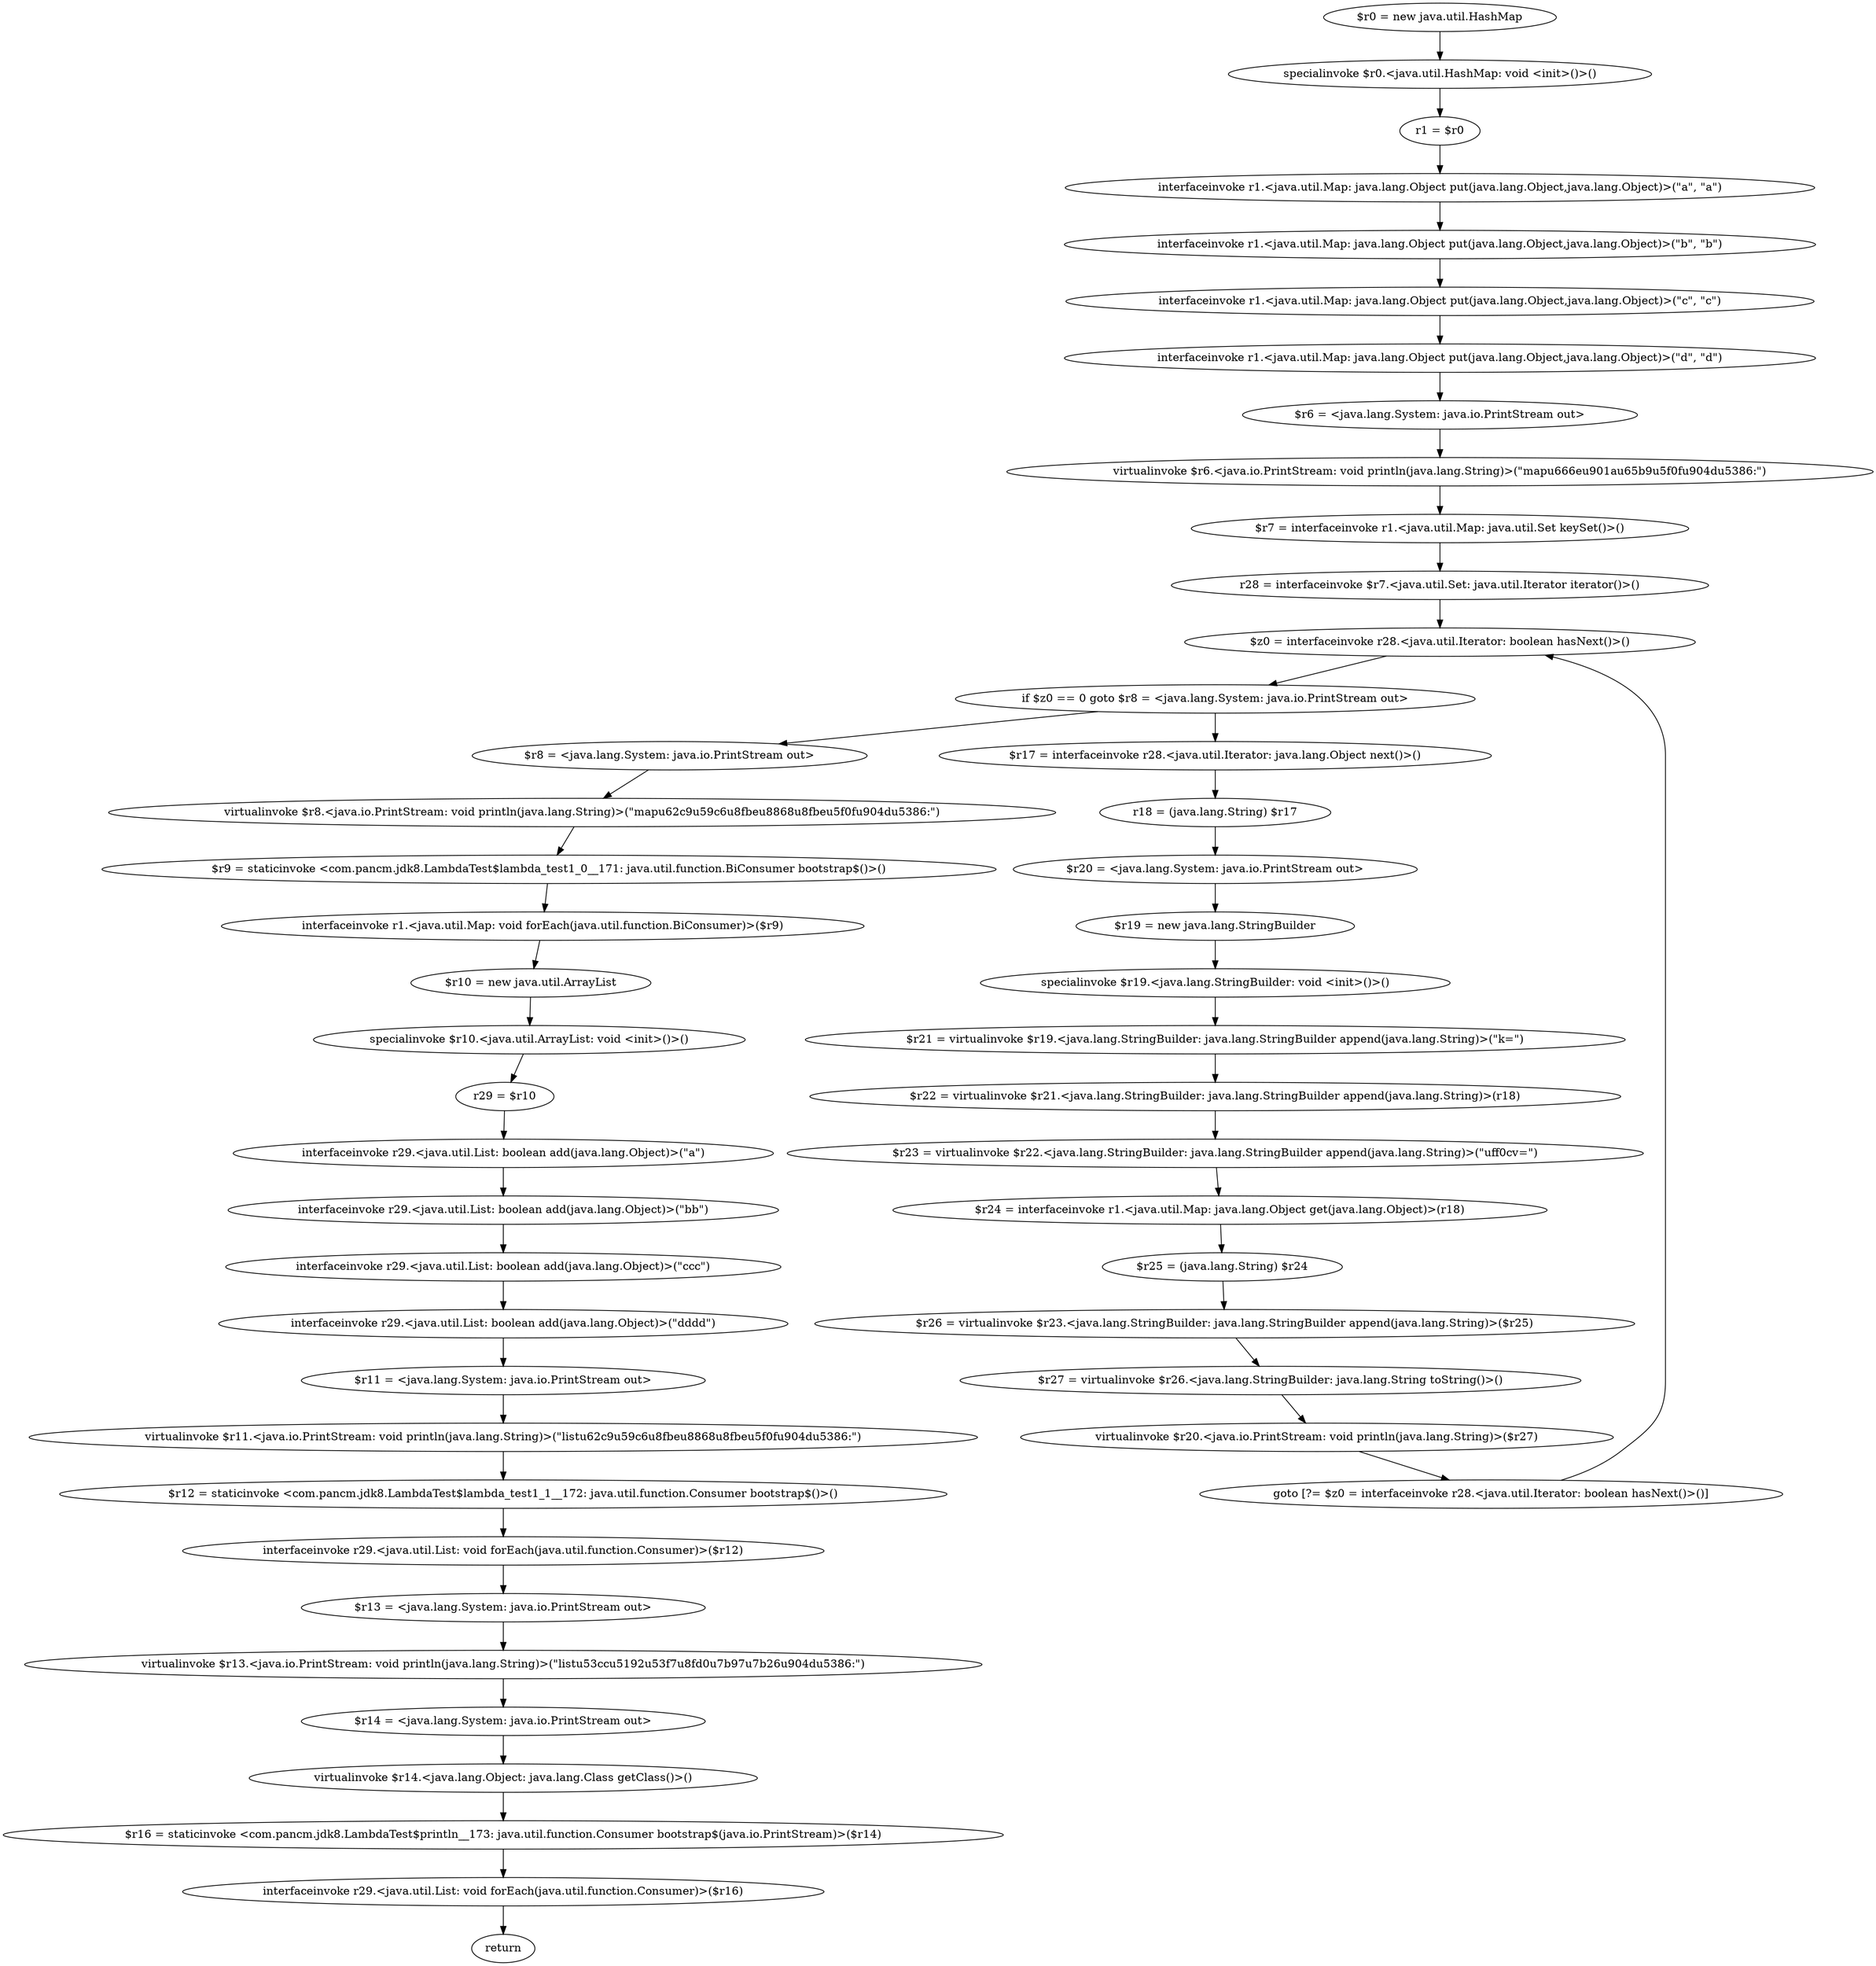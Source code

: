 digraph "unitGraph" {
    "$r0 = new java.util.HashMap"
    "specialinvoke $r0.<java.util.HashMap: void <init>()>()"
    "r1 = $r0"
    "interfaceinvoke r1.<java.util.Map: java.lang.Object put(java.lang.Object,java.lang.Object)>(\"a\", \"a\")"
    "interfaceinvoke r1.<java.util.Map: java.lang.Object put(java.lang.Object,java.lang.Object)>(\"b\", \"b\")"
    "interfaceinvoke r1.<java.util.Map: java.lang.Object put(java.lang.Object,java.lang.Object)>(\"c\", \"c\")"
    "interfaceinvoke r1.<java.util.Map: java.lang.Object put(java.lang.Object,java.lang.Object)>(\"d\", \"d\")"
    "$r6 = <java.lang.System: java.io.PrintStream out>"
    "virtualinvoke $r6.<java.io.PrintStream: void println(java.lang.String)>(\"map\u666e\u901a\u65b9\u5f0f\u904d\u5386:\")"
    "$r7 = interfaceinvoke r1.<java.util.Map: java.util.Set keySet()>()"
    "r28 = interfaceinvoke $r7.<java.util.Set: java.util.Iterator iterator()>()"
    "$z0 = interfaceinvoke r28.<java.util.Iterator: boolean hasNext()>()"
    "if $z0 == 0 goto $r8 = <java.lang.System: java.io.PrintStream out>"
    "$r17 = interfaceinvoke r28.<java.util.Iterator: java.lang.Object next()>()"
    "r18 = (java.lang.String) $r17"
    "$r20 = <java.lang.System: java.io.PrintStream out>"
    "$r19 = new java.lang.StringBuilder"
    "specialinvoke $r19.<java.lang.StringBuilder: void <init>()>()"
    "$r21 = virtualinvoke $r19.<java.lang.StringBuilder: java.lang.StringBuilder append(java.lang.String)>(\"k=\")"
    "$r22 = virtualinvoke $r21.<java.lang.StringBuilder: java.lang.StringBuilder append(java.lang.String)>(r18)"
    "$r23 = virtualinvoke $r22.<java.lang.StringBuilder: java.lang.StringBuilder append(java.lang.String)>(\"\uff0cv=\")"
    "$r24 = interfaceinvoke r1.<java.util.Map: java.lang.Object get(java.lang.Object)>(r18)"
    "$r25 = (java.lang.String) $r24"
    "$r26 = virtualinvoke $r23.<java.lang.StringBuilder: java.lang.StringBuilder append(java.lang.String)>($r25)"
    "$r27 = virtualinvoke $r26.<java.lang.StringBuilder: java.lang.String toString()>()"
    "virtualinvoke $r20.<java.io.PrintStream: void println(java.lang.String)>($r27)"
    "goto [?= $z0 = interfaceinvoke r28.<java.util.Iterator: boolean hasNext()>()]"
    "$r8 = <java.lang.System: java.io.PrintStream out>"
    "virtualinvoke $r8.<java.io.PrintStream: void println(java.lang.String)>(\"map\u62c9\u59c6\u8fbe\u8868\u8fbe\u5f0f\u904d\u5386:\")"
    "$r9 = staticinvoke <com.pancm.jdk8.LambdaTest$lambda_test1_0__171: java.util.function.BiConsumer bootstrap$()>()"
    "interfaceinvoke r1.<java.util.Map: void forEach(java.util.function.BiConsumer)>($r9)"
    "$r10 = new java.util.ArrayList"
    "specialinvoke $r10.<java.util.ArrayList: void <init>()>()"
    "r29 = $r10"
    "interfaceinvoke r29.<java.util.List: boolean add(java.lang.Object)>(\"a\")"
    "interfaceinvoke r29.<java.util.List: boolean add(java.lang.Object)>(\"bb\")"
    "interfaceinvoke r29.<java.util.List: boolean add(java.lang.Object)>(\"ccc\")"
    "interfaceinvoke r29.<java.util.List: boolean add(java.lang.Object)>(\"dddd\")"
    "$r11 = <java.lang.System: java.io.PrintStream out>"
    "virtualinvoke $r11.<java.io.PrintStream: void println(java.lang.String)>(\"list\u62c9\u59c6\u8fbe\u8868\u8fbe\u5f0f\u904d\u5386:\")"
    "$r12 = staticinvoke <com.pancm.jdk8.LambdaTest$lambda_test1_1__172: java.util.function.Consumer bootstrap$()>()"
    "interfaceinvoke r29.<java.util.List: void forEach(java.util.function.Consumer)>($r12)"
    "$r13 = <java.lang.System: java.io.PrintStream out>"
    "virtualinvoke $r13.<java.io.PrintStream: void println(java.lang.String)>(\"list\u53cc\u5192\u53f7\u8fd0\u7b97\u7b26\u904d\u5386:\")"
    "$r14 = <java.lang.System: java.io.PrintStream out>"
    "virtualinvoke $r14.<java.lang.Object: java.lang.Class getClass()>()"
    "$r16 = staticinvoke <com.pancm.jdk8.LambdaTest$println__173: java.util.function.Consumer bootstrap$(java.io.PrintStream)>($r14)"
    "interfaceinvoke r29.<java.util.List: void forEach(java.util.function.Consumer)>($r16)"
    "return"
    "$r0 = new java.util.HashMap"->"specialinvoke $r0.<java.util.HashMap: void <init>()>()";
    "specialinvoke $r0.<java.util.HashMap: void <init>()>()"->"r1 = $r0";
    "r1 = $r0"->"interfaceinvoke r1.<java.util.Map: java.lang.Object put(java.lang.Object,java.lang.Object)>(\"a\", \"a\")";
    "interfaceinvoke r1.<java.util.Map: java.lang.Object put(java.lang.Object,java.lang.Object)>(\"a\", \"a\")"->"interfaceinvoke r1.<java.util.Map: java.lang.Object put(java.lang.Object,java.lang.Object)>(\"b\", \"b\")";
    "interfaceinvoke r1.<java.util.Map: java.lang.Object put(java.lang.Object,java.lang.Object)>(\"b\", \"b\")"->"interfaceinvoke r1.<java.util.Map: java.lang.Object put(java.lang.Object,java.lang.Object)>(\"c\", \"c\")";
    "interfaceinvoke r1.<java.util.Map: java.lang.Object put(java.lang.Object,java.lang.Object)>(\"c\", \"c\")"->"interfaceinvoke r1.<java.util.Map: java.lang.Object put(java.lang.Object,java.lang.Object)>(\"d\", \"d\")";
    "interfaceinvoke r1.<java.util.Map: java.lang.Object put(java.lang.Object,java.lang.Object)>(\"d\", \"d\")"->"$r6 = <java.lang.System: java.io.PrintStream out>";
    "$r6 = <java.lang.System: java.io.PrintStream out>"->"virtualinvoke $r6.<java.io.PrintStream: void println(java.lang.String)>(\"map\u666e\u901a\u65b9\u5f0f\u904d\u5386:\")";
    "virtualinvoke $r6.<java.io.PrintStream: void println(java.lang.String)>(\"map\u666e\u901a\u65b9\u5f0f\u904d\u5386:\")"->"$r7 = interfaceinvoke r1.<java.util.Map: java.util.Set keySet()>()";
    "$r7 = interfaceinvoke r1.<java.util.Map: java.util.Set keySet()>()"->"r28 = interfaceinvoke $r7.<java.util.Set: java.util.Iterator iterator()>()";
    "r28 = interfaceinvoke $r7.<java.util.Set: java.util.Iterator iterator()>()"->"$z0 = interfaceinvoke r28.<java.util.Iterator: boolean hasNext()>()";
    "$z0 = interfaceinvoke r28.<java.util.Iterator: boolean hasNext()>()"->"if $z0 == 0 goto $r8 = <java.lang.System: java.io.PrintStream out>";
    "if $z0 == 0 goto $r8 = <java.lang.System: java.io.PrintStream out>"->"$r17 = interfaceinvoke r28.<java.util.Iterator: java.lang.Object next()>()";
    "if $z0 == 0 goto $r8 = <java.lang.System: java.io.PrintStream out>"->"$r8 = <java.lang.System: java.io.PrintStream out>";
    "$r17 = interfaceinvoke r28.<java.util.Iterator: java.lang.Object next()>()"->"r18 = (java.lang.String) $r17";
    "r18 = (java.lang.String) $r17"->"$r20 = <java.lang.System: java.io.PrintStream out>";
    "$r20 = <java.lang.System: java.io.PrintStream out>"->"$r19 = new java.lang.StringBuilder";
    "$r19 = new java.lang.StringBuilder"->"specialinvoke $r19.<java.lang.StringBuilder: void <init>()>()";
    "specialinvoke $r19.<java.lang.StringBuilder: void <init>()>()"->"$r21 = virtualinvoke $r19.<java.lang.StringBuilder: java.lang.StringBuilder append(java.lang.String)>(\"k=\")";
    "$r21 = virtualinvoke $r19.<java.lang.StringBuilder: java.lang.StringBuilder append(java.lang.String)>(\"k=\")"->"$r22 = virtualinvoke $r21.<java.lang.StringBuilder: java.lang.StringBuilder append(java.lang.String)>(r18)";
    "$r22 = virtualinvoke $r21.<java.lang.StringBuilder: java.lang.StringBuilder append(java.lang.String)>(r18)"->"$r23 = virtualinvoke $r22.<java.lang.StringBuilder: java.lang.StringBuilder append(java.lang.String)>(\"\uff0cv=\")";
    "$r23 = virtualinvoke $r22.<java.lang.StringBuilder: java.lang.StringBuilder append(java.lang.String)>(\"\uff0cv=\")"->"$r24 = interfaceinvoke r1.<java.util.Map: java.lang.Object get(java.lang.Object)>(r18)";
    "$r24 = interfaceinvoke r1.<java.util.Map: java.lang.Object get(java.lang.Object)>(r18)"->"$r25 = (java.lang.String) $r24";
    "$r25 = (java.lang.String) $r24"->"$r26 = virtualinvoke $r23.<java.lang.StringBuilder: java.lang.StringBuilder append(java.lang.String)>($r25)";
    "$r26 = virtualinvoke $r23.<java.lang.StringBuilder: java.lang.StringBuilder append(java.lang.String)>($r25)"->"$r27 = virtualinvoke $r26.<java.lang.StringBuilder: java.lang.String toString()>()";
    "$r27 = virtualinvoke $r26.<java.lang.StringBuilder: java.lang.String toString()>()"->"virtualinvoke $r20.<java.io.PrintStream: void println(java.lang.String)>($r27)";
    "virtualinvoke $r20.<java.io.PrintStream: void println(java.lang.String)>($r27)"->"goto [?= $z0 = interfaceinvoke r28.<java.util.Iterator: boolean hasNext()>()]";
    "goto [?= $z0 = interfaceinvoke r28.<java.util.Iterator: boolean hasNext()>()]"->"$z0 = interfaceinvoke r28.<java.util.Iterator: boolean hasNext()>()";
    "$r8 = <java.lang.System: java.io.PrintStream out>"->"virtualinvoke $r8.<java.io.PrintStream: void println(java.lang.String)>(\"map\u62c9\u59c6\u8fbe\u8868\u8fbe\u5f0f\u904d\u5386:\")";
    "virtualinvoke $r8.<java.io.PrintStream: void println(java.lang.String)>(\"map\u62c9\u59c6\u8fbe\u8868\u8fbe\u5f0f\u904d\u5386:\")"->"$r9 = staticinvoke <com.pancm.jdk8.LambdaTest$lambda_test1_0__171: java.util.function.BiConsumer bootstrap$()>()";
    "$r9 = staticinvoke <com.pancm.jdk8.LambdaTest$lambda_test1_0__171: java.util.function.BiConsumer bootstrap$()>()"->"interfaceinvoke r1.<java.util.Map: void forEach(java.util.function.BiConsumer)>($r9)";
    "interfaceinvoke r1.<java.util.Map: void forEach(java.util.function.BiConsumer)>($r9)"->"$r10 = new java.util.ArrayList";
    "$r10 = new java.util.ArrayList"->"specialinvoke $r10.<java.util.ArrayList: void <init>()>()";
    "specialinvoke $r10.<java.util.ArrayList: void <init>()>()"->"r29 = $r10";
    "r29 = $r10"->"interfaceinvoke r29.<java.util.List: boolean add(java.lang.Object)>(\"a\")";
    "interfaceinvoke r29.<java.util.List: boolean add(java.lang.Object)>(\"a\")"->"interfaceinvoke r29.<java.util.List: boolean add(java.lang.Object)>(\"bb\")";
    "interfaceinvoke r29.<java.util.List: boolean add(java.lang.Object)>(\"bb\")"->"interfaceinvoke r29.<java.util.List: boolean add(java.lang.Object)>(\"ccc\")";
    "interfaceinvoke r29.<java.util.List: boolean add(java.lang.Object)>(\"ccc\")"->"interfaceinvoke r29.<java.util.List: boolean add(java.lang.Object)>(\"dddd\")";
    "interfaceinvoke r29.<java.util.List: boolean add(java.lang.Object)>(\"dddd\")"->"$r11 = <java.lang.System: java.io.PrintStream out>";
    "$r11 = <java.lang.System: java.io.PrintStream out>"->"virtualinvoke $r11.<java.io.PrintStream: void println(java.lang.String)>(\"list\u62c9\u59c6\u8fbe\u8868\u8fbe\u5f0f\u904d\u5386:\")";
    "virtualinvoke $r11.<java.io.PrintStream: void println(java.lang.String)>(\"list\u62c9\u59c6\u8fbe\u8868\u8fbe\u5f0f\u904d\u5386:\")"->"$r12 = staticinvoke <com.pancm.jdk8.LambdaTest$lambda_test1_1__172: java.util.function.Consumer bootstrap$()>()";
    "$r12 = staticinvoke <com.pancm.jdk8.LambdaTest$lambda_test1_1__172: java.util.function.Consumer bootstrap$()>()"->"interfaceinvoke r29.<java.util.List: void forEach(java.util.function.Consumer)>($r12)";
    "interfaceinvoke r29.<java.util.List: void forEach(java.util.function.Consumer)>($r12)"->"$r13 = <java.lang.System: java.io.PrintStream out>";
    "$r13 = <java.lang.System: java.io.PrintStream out>"->"virtualinvoke $r13.<java.io.PrintStream: void println(java.lang.String)>(\"list\u53cc\u5192\u53f7\u8fd0\u7b97\u7b26\u904d\u5386:\")";
    "virtualinvoke $r13.<java.io.PrintStream: void println(java.lang.String)>(\"list\u53cc\u5192\u53f7\u8fd0\u7b97\u7b26\u904d\u5386:\")"->"$r14 = <java.lang.System: java.io.PrintStream out>";
    "$r14 = <java.lang.System: java.io.PrintStream out>"->"virtualinvoke $r14.<java.lang.Object: java.lang.Class getClass()>()";
    "virtualinvoke $r14.<java.lang.Object: java.lang.Class getClass()>()"->"$r16 = staticinvoke <com.pancm.jdk8.LambdaTest$println__173: java.util.function.Consumer bootstrap$(java.io.PrintStream)>($r14)";
    "$r16 = staticinvoke <com.pancm.jdk8.LambdaTest$println__173: java.util.function.Consumer bootstrap$(java.io.PrintStream)>($r14)"->"interfaceinvoke r29.<java.util.List: void forEach(java.util.function.Consumer)>($r16)";
    "interfaceinvoke r29.<java.util.List: void forEach(java.util.function.Consumer)>($r16)"->"return";
}
